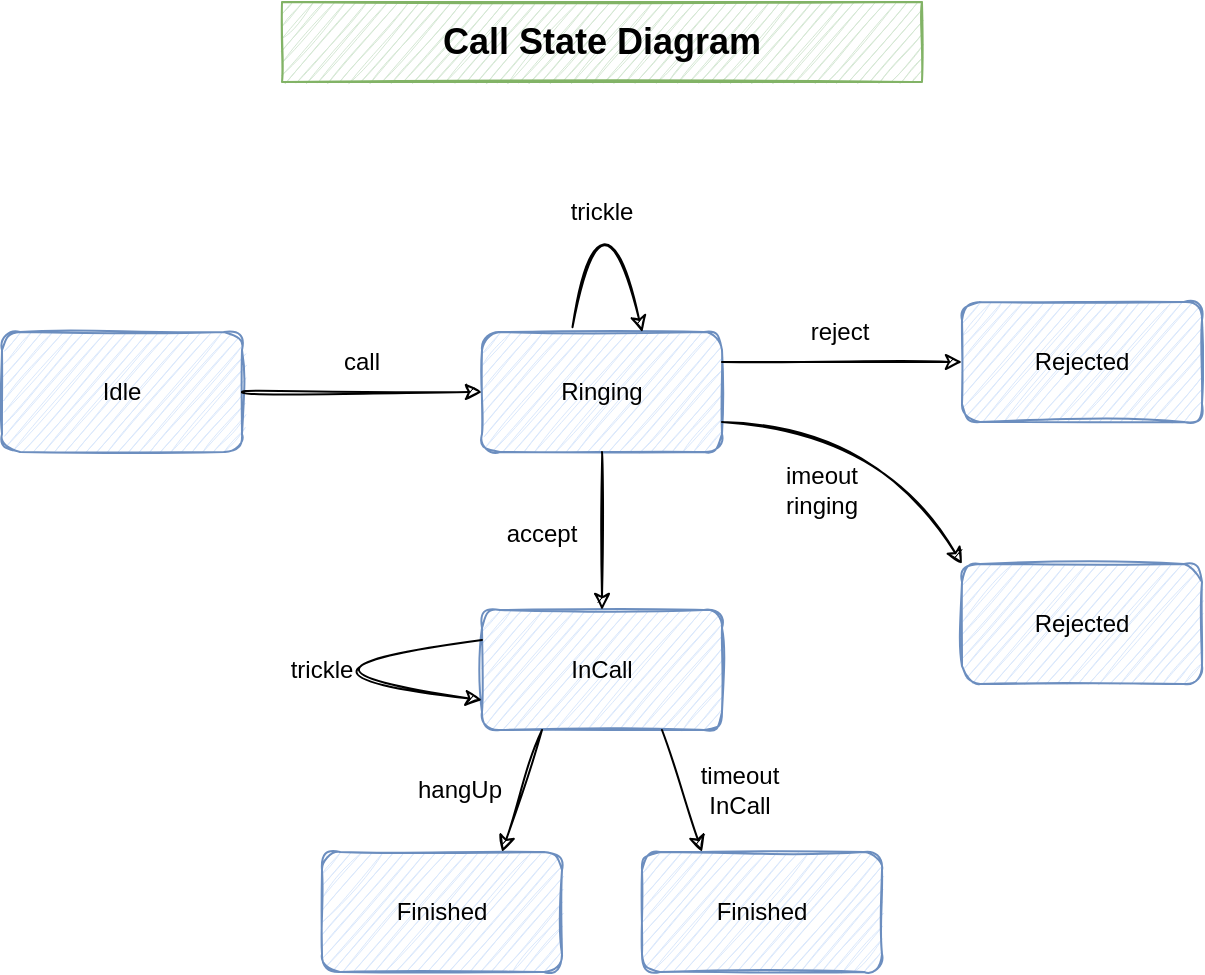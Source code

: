 <mxfile version="17.4.6" type="device"><diagram id="cx4xigjgwksXDL9NwmsE" name="Page-1"><mxGraphModel dx="595" dy="766" grid="1" gridSize="10" guides="1" tooltips="1" connect="1" arrows="1" fold="1" page="1" pageScale="1" pageWidth="827" pageHeight="1169" math="0" shadow="0"><root><mxCell id="0"/><mxCell id="1" parent="0"/><mxCell id="1h6KuBGSMogKv1KNm76t-1" value="Idle" style="rounded=1;whiteSpace=wrap;html=1;sketch=1;fontSize=12;strokeColor=#6c8ebf;fillColor=#dae8fc;" parent="1" vertex="1"><mxGeometry x="941" y="495" width="120" height="60" as="geometry"/></mxCell><mxCell id="1h6KuBGSMogKv1KNm76t-2" value="&lt;font size=&quot;1&quot;&gt;&lt;b style=&quot;font-size: 18px&quot;&gt;Call State Diagram&lt;/b&gt;&lt;/font&gt;" style="text;html=1;strokeColor=#82b366;fillColor=#d5e8d4;align=center;verticalAlign=middle;whiteSpace=wrap;rounded=0;sketch=1;fontSize=12;" parent="1" vertex="1"><mxGeometry x="1081" y="330" width="320" height="40" as="geometry"/></mxCell><mxCell id="1h6KuBGSMogKv1KNm76t-3" value="Ringing" style="rounded=1;whiteSpace=wrap;html=1;sketch=1;fontSize=12;strokeColor=#6c8ebf;fillColor=#dae8fc;" parent="1" vertex="1"><mxGeometry x="1181" y="495" width="120" height="60" as="geometry"/></mxCell><mxCell id="1h6KuBGSMogKv1KNm76t-4" value="" style="endArrow=classic;html=1;rounded=1;sketch=1;fontSize=16;curved=1;exitX=1;exitY=0.5;exitDx=0;exitDy=0;entryX=0;entryY=0.5;entryDx=0;entryDy=0;" parent="1" source="1h6KuBGSMogKv1KNm76t-1" target="1h6KuBGSMogKv1KNm76t-3" edge="1"><mxGeometry width="50" height="50" relative="1" as="geometry"><mxPoint x="981" y="535" as="sourcePoint"/><mxPoint x="1031" y="485" as="targetPoint"/></mxGeometry></mxCell><mxCell id="1h6KuBGSMogKv1KNm76t-5" value="call" style="text;html=1;strokeColor=none;fillColor=none;align=center;verticalAlign=middle;whiteSpace=wrap;rounded=0;sketch=1;fontSize=12;" parent="1" vertex="1"><mxGeometry x="1091" y="495" width="60" height="30" as="geometry"/></mxCell><mxCell id="1h6KuBGSMogKv1KNm76t-6" value="Rejected" style="rounded=1;whiteSpace=wrap;html=1;sketch=1;fontSize=12;strokeColor=#6c8ebf;fillColor=#dae8fc;" parent="1" vertex="1"><mxGeometry x="1421" y="480" width="120" height="60" as="geometry"/></mxCell><mxCell id="1h6KuBGSMogKv1KNm76t-7" value="Rejected" style="rounded=1;whiteSpace=wrap;html=1;sketch=1;fontSize=12;strokeColor=#6c8ebf;fillColor=#dae8fc;" parent="1" vertex="1"><mxGeometry x="1421" y="611" width="120" height="60" as="geometry"/></mxCell><mxCell id="1h6KuBGSMogKv1KNm76t-8" value="" style="curved=1;endArrow=classic;html=1;rounded=1;sketch=1;fontSize=12;exitX=1;exitY=0.25;exitDx=0;exitDy=0;entryX=0;entryY=0.5;entryDx=0;entryDy=0;" parent="1" source="1h6KuBGSMogKv1KNm76t-3" target="1h6KuBGSMogKv1KNm76t-6" edge="1"><mxGeometry width="50" height="50" relative="1" as="geometry"><mxPoint x="1341" y="515" as="sourcePoint"/><mxPoint x="1391" y="465" as="targetPoint"/><Array as="points"><mxPoint x="1381" y="510"/></Array></mxGeometry></mxCell><mxCell id="1h6KuBGSMogKv1KNm76t-9" value="" style="curved=1;endArrow=classic;html=1;rounded=1;sketch=1;fontSize=12;exitX=1;exitY=0.75;exitDx=0;exitDy=0;entryX=0;entryY=0;entryDx=0;entryDy=0;" parent="1" source="1h6KuBGSMogKv1KNm76t-3" target="1h6KuBGSMogKv1KNm76t-7" edge="1"><mxGeometry width="50" height="50" relative="1" as="geometry"><mxPoint x="1321" y="520" as="sourcePoint"/><mxPoint x="1431" y="475" as="targetPoint"/><Array as="points"><mxPoint x="1381" y="545"/></Array></mxGeometry></mxCell><mxCell id="1h6KuBGSMogKv1KNm76t-10" value="imeout&lt;br&gt;ringing" style="text;html=1;strokeColor=none;fillColor=none;align=center;verticalAlign=middle;whiteSpace=wrap;rounded=0;sketch=1;fontSize=12;rotation=0;" parent="1" vertex="1"><mxGeometry x="1321" y="559" width="60" height="30" as="geometry"/></mxCell><mxCell id="1h6KuBGSMogKv1KNm76t-11" value="reject" style="text;html=1;strokeColor=none;fillColor=none;align=center;verticalAlign=middle;whiteSpace=wrap;rounded=0;sketch=1;fontSize=12;rotation=0;" parent="1" vertex="1"><mxGeometry x="1330" y="480" width="60" height="30" as="geometry"/></mxCell><mxCell id="1h6KuBGSMogKv1KNm76t-12" value="InCall" style="rounded=1;whiteSpace=wrap;html=1;sketch=1;fontSize=12;strokeColor=#6c8ebf;fillColor=#dae8fc;" parent="1" vertex="1"><mxGeometry x="1181" y="634" width="120" height="60" as="geometry"/></mxCell><mxCell id="1h6KuBGSMogKv1KNm76t-13" value="" style="endArrow=classic;html=1;rounded=1;sketch=1;fontSize=12;curved=1;exitX=0.5;exitY=1;exitDx=0;exitDy=0;entryX=0.5;entryY=0;entryDx=0;entryDy=0;" parent="1" source="1h6KuBGSMogKv1KNm76t-3" target="1h6KuBGSMogKv1KNm76t-12" edge="1"><mxGeometry width="50" height="50" relative="1" as="geometry"><mxPoint x="971" y="565" as="sourcePoint"/><mxPoint x="1021" y="515" as="targetPoint"/></mxGeometry></mxCell><mxCell id="1h6KuBGSMogKv1KNm76t-14" value="accept" style="text;html=1;strokeColor=none;fillColor=none;align=center;verticalAlign=middle;whiteSpace=wrap;rounded=0;sketch=1;fontSize=12;" parent="1" vertex="1"><mxGeometry x="1181" y="581" width="60" height="30" as="geometry"/></mxCell><mxCell id="1h6KuBGSMogKv1KNm76t-15" value="" style="curved=1;endArrow=classic;html=1;rounded=1;sketch=1;fontSize=12;exitX=0;exitY=0.25;exitDx=0;exitDy=0;entryX=0;entryY=0.75;entryDx=0;entryDy=0;" parent="1" source="1h6KuBGSMogKv1KNm76t-12" target="1h6KuBGSMogKv1KNm76t-12" edge="1"><mxGeometry width="50" height="50" relative="1" as="geometry"><mxPoint x="1201" y="565" as="sourcePoint"/><mxPoint x="1251" y="515" as="targetPoint"/><Array as="points"><mxPoint x="1061" y="664"/></Array></mxGeometry></mxCell><mxCell id="1h6KuBGSMogKv1KNm76t-17" value="trickle" style="text;html=1;strokeColor=none;fillColor=none;align=center;verticalAlign=middle;whiteSpace=wrap;rounded=0;sketch=1;fontSize=12;" parent="1" vertex="1"><mxGeometry x="1071" y="649" width="60" height="30" as="geometry"/></mxCell><mxCell id="1h6KuBGSMogKv1KNm76t-19" value="Finished" style="rounded=1;whiteSpace=wrap;html=1;sketch=1;fontSize=12;strokeColor=#6c8ebf;fillColor=#dae8fc;" parent="1" vertex="1"><mxGeometry x="1101" y="755" width="120" height="60" as="geometry"/></mxCell><mxCell id="1h6KuBGSMogKv1KNm76t-20" value="Finished" style="rounded=1;whiteSpace=wrap;html=1;sketch=1;fontSize=12;strokeColor=#6c8ebf;fillColor=#dae8fc;" parent="1" vertex="1"><mxGeometry x="1261" y="755" width="120" height="60" as="geometry"/></mxCell><mxCell id="1h6KuBGSMogKv1KNm76t-21" value="" style="curved=1;endArrow=classic;html=1;rounded=1;sketch=1;fontSize=12;exitX=0.25;exitY=1;exitDx=0;exitDy=0;entryX=0.75;entryY=0;entryDx=0;entryDy=0;" parent="1" source="1h6KuBGSMogKv1KNm76t-12" target="1h6KuBGSMogKv1KNm76t-19" edge="1"><mxGeometry width="50" height="50" relative="1" as="geometry"><mxPoint x="841" y="645" as="sourcePoint"/><mxPoint x="1001" y="725" as="targetPoint"/><Array as="points"><mxPoint x="1201" y="725"/></Array></mxGeometry></mxCell><mxCell id="1h6KuBGSMogKv1KNm76t-22" value="" style="curved=1;endArrow=classic;html=1;rounded=1;sketch=1;fontSize=12;exitX=0.75;exitY=1;exitDx=0;exitDy=0;entryX=0.25;entryY=0;entryDx=0;entryDy=0;" parent="1" source="1h6KuBGSMogKv1KNm76t-12" target="1h6KuBGSMogKv1KNm76t-20" edge="1"><mxGeometry width="50" height="50" relative="1" as="geometry"><mxPoint x="1221" y="704" as="sourcePoint"/><mxPoint x="1171" y="765" as="targetPoint"/><Array as="points"><mxPoint x="1281" y="725"/></Array></mxGeometry></mxCell><mxCell id="1h6KuBGSMogKv1KNm76t-23" value="hangUp" style="text;html=1;strokeColor=none;fillColor=none;align=center;verticalAlign=middle;whiteSpace=wrap;rounded=0;sketch=1;fontSize=12;" parent="1" vertex="1"><mxGeometry x="1140" y="709" width="60" height="30" as="geometry"/></mxCell><mxCell id="1h6KuBGSMogKv1KNm76t-24" value="timeout&lt;br&gt;InCall" style="text;html=1;strokeColor=none;fillColor=none;align=center;verticalAlign=middle;whiteSpace=wrap;rounded=0;sketch=1;fontSize=12;" parent="1" vertex="1"><mxGeometry x="1280" y="709" width="60" height="30" as="geometry"/></mxCell><mxCell id="qIe5uZW31CWzqhxMhzND-1" value="" style="curved=1;endArrow=classic;html=1;rounded=1;sketch=1;fontSize=12;exitX=0.377;exitY=-0.04;exitDx=0;exitDy=0;exitPerimeter=0;entryX=0.668;entryY=0.002;entryDx=0;entryDy=0;entryPerimeter=0;" parent="1" source="1h6KuBGSMogKv1KNm76t-3" target="1h6KuBGSMogKv1KNm76t-3" edge="1"><mxGeometry width="50" height="50" relative="1" as="geometry"><mxPoint x="1210" y="470" as="sourcePoint"/><mxPoint x="1320" y="450" as="targetPoint"/><Array as="points"><mxPoint x="1240" y="410"/></Array></mxGeometry></mxCell><mxCell id="qIe5uZW31CWzqhxMhzND-2" value="trickle" style="text;html=1;strokeColor=none;fillColor=none;align=center;verticalAlign=middle;whiteSpace=wrap;rounded=0;sketch=1;fontSize=12;" parent="1" vertex="1"><mxGeometry x="1211" y="420" width="60" height="30" as="geometry"/></mxCell></root></mxGraphModel></diagram></mxfile>
